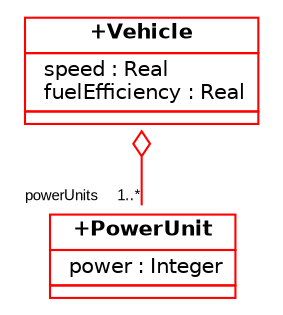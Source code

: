 digraph G {
    edge [fontname="Helvetica",fontsize=10,labelfontname="arial",labelfontsize=7,color="red"];
    node [fontname="Helvetica",fontsize=10,shape=record,style=filled,fillcolor="white",color="red"];

    graph [ rankdir=BT ]
    node [ shape=none ]
 

    PowerUnit [ label=<        
        <table border="0" cellborder="1" cellspacing="0">
            <tr><td><b>+\N</b></td></tr>
            <tr><td align="left">  power : Integer <br align="left"/></td></tr>
            <tr><td align="left"></td></tr>
        </table>> ]
    Vehicle [ label=<        
        <table border="0" cellborder="1" cellspacing="0">
            <tr><td><b>+\N</b></td></tr>
            <tr><td align="left">  speed : Real  <br align="left"/>  fuelEfficiency : Real <br align="left"/></td></tr>
            <tr><td align="left"></td></tr>
        </table>> ]

    PowerUnit -> Vehicle [headlabel="", taillabel="powerUnits    1..*", label="", arrowhead="odiamond", arrowtail="empty", style="", fontname="Helvetica", fontcolor="black", fontsize=10.0, color="red"];
}